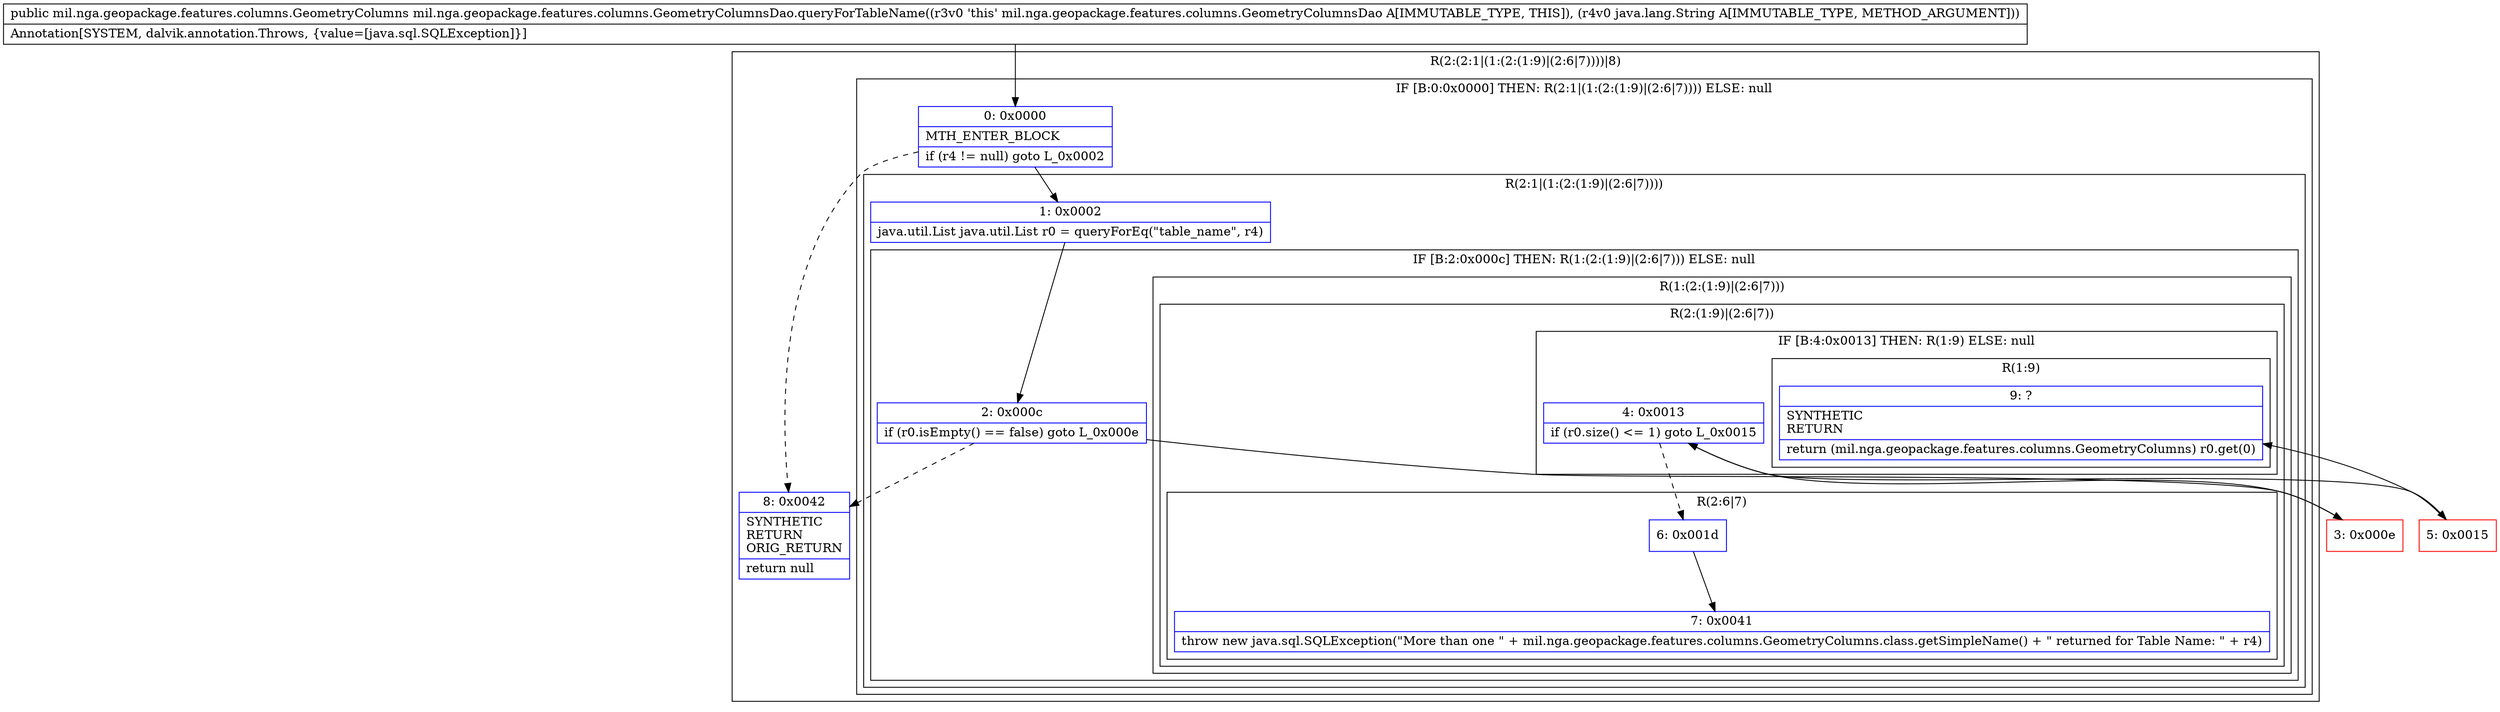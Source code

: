 digraph "CFG formil.nga.geopackage.features.columns.GeometryColumnsDao.queryForTableName(Ljava\/lang\/String;)Lmil\/nga\/geopackage\/features\/columns\/GeometryColumns;" {
subgraph cluster_Region_1647216372 {
label = "R(2:(2:1|(1:(2:(1:9)|(2:6|7))))|8)";
node [shape=record,color=blue];
subgraph cluster_IfRegion_1947156324 {
label = "IF [B:0:0x0000] THEN: R(2:1|(1:(2:(1:9)|(2:6|7)))) ELSE: null";
node [shape=record,color=blue];
Node_0 [shape=record,label="{0\:\ 0x0000|MTH_ENTER_BLOCK\l|if (r4 != null) goto L_0x0002\l}"];
subgraph cluster_Region_338423831 {
label = "R(2:1|(1:(2:(1:9)|(2:6|7))))";
node [shape=record,color=blue];
Node_1 [shape=record,label="{1\:\ 0x0002|java.util.List java.util.List r0 = queryForEq(\"table_name\", r4)\l}"];
subgraph cluster_IfRegion_1892724035 {
label = "IF [B:2:0x000c] THEN: R(1:(2:(1:9)|(2:6|7))) ELSE: null";
node [shape=record,color=blue];
Node_2 [shape=record,label="{2\:\ 0x000c|if (r0.isEmpty() == false) goto L_0x000e\l}"];
subgraph cluster_Region_197055495 {
label = "R(1:(2:(1:9)|(2:6|7)))";
node [shape=record,color=blue];
subgraph cluster_Region_1295888997 {
label = "R(2:(1:9)|(2:6|7))";
node [shape=record,color=blue];
subgraph cluster_IfRegion_61706023 {
label = "IF [B:4:0x0013] THEN: R(1:9) ELSE: null";
node [shape=record,color=blue];
Node_4 [shape=record,label="{4\:\ 0x0013|if (r0.size() \<= 1) goto L_0x0015\l}"];
subgraph cluster_Region_1224255736 {
label = "R(1:9)";
node [shape=record,color=blue];
Node_9 [shape=record,label="{9\:\ ?|SYNTHETIC\lRETURN\l|return (mil.nga.geopackage.features.columns.GeometryColumns) r0.get(0)\l}"];
}
}
subgraph cluster_Region_1538425872 {
label = "R(2:6|7)";
node [shape=record,color=blue];
Node_6 [shape=record,label="{6\:\ 0x001d}"];
Node_7 [shape=record,label="{7\:\ 0x0041|throw new java.sql.SQLException(\"More than one \" + mil.nga.geopackage.features.columns.GeometryColumns.class.getSimpleName() + \" returned for Table Name: \" + r4)\l}"];
}
}
}
}
}
}
Node_8 [shape=record,label="{8\:\ 0x0042|SYNTHETIC\lRETURN\lORIG_RETURN\l|return null\l}"];
}
Node_3 [shape=record,color=red,label="{3\:\ 0x000e}"];
Node_5 [shape=record,color=red,label="{5\:\ 0x0015}"];
MethodNode[shape=record,label="{public mil.nga.geopackage.features.columns.GeometryColumns mil.nga.geopackage.features.columns.GeometryColumnsDao.queryForTableName((r3v0 'this' mil.nga.geopackage.features.columns.GeometryColumnsDao A[IMMUTABLE_TYPE, THIS]), (r4v0 java.lang.String A[IMMUTABLE_TYPE, METHOD_ARGUMENT]))  | Annotation[SYSTEM, dalvik.annotation.Throws, \{value=[java.sql.SQLException]\}]\l}"];
MethodNode -> Node_0;
Node_0 -> Node_1;
Node_0 -> Node_8[style=dashed];
Node_1 -> Node_2;
Node_2 -> Node_3;
Node_2 -> Node_8[style=dashed];
Node_4 -> Node_5;
Node_4 -> Node_6[style=dashed];
Node_6 -> Node_7;
Node_3 -> Node_4;
Node_5 -> Node_9;
}

